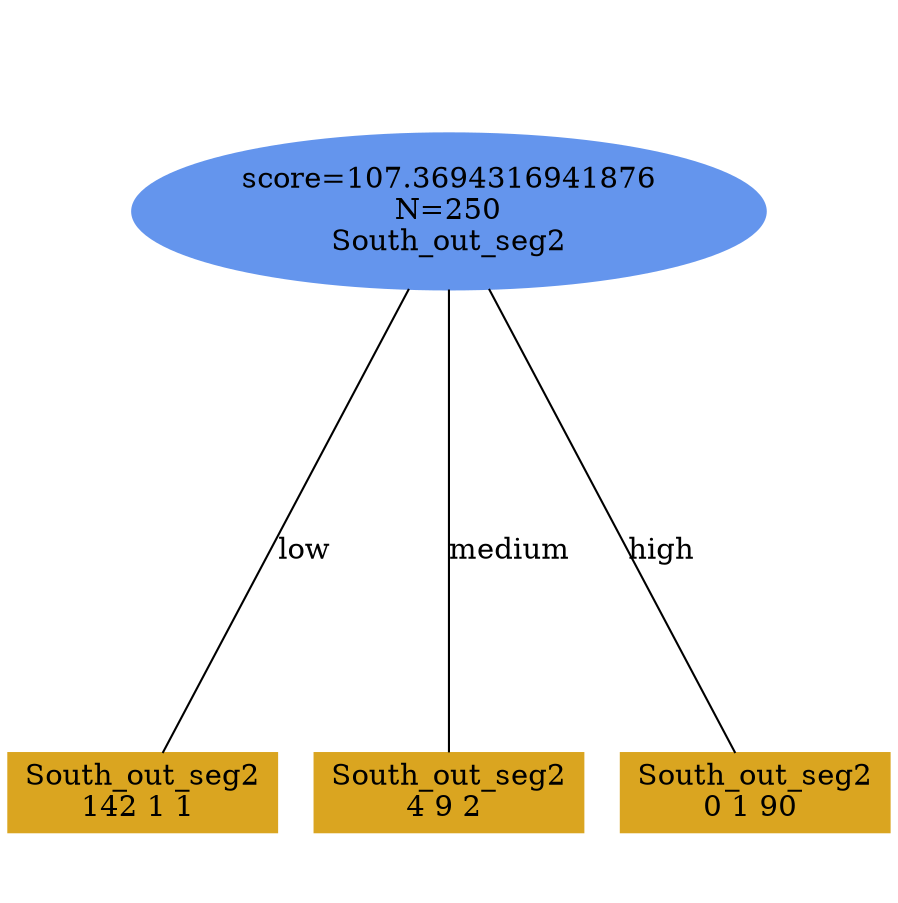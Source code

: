 digraph "DD" {
size = "7.5,10"
ratio=1.0;
center = true;
edge [dir = none];
{ rank = same; node [shape=ellipse, style=filled, color=cornflowerblue];"5910" [label="score=107.3694316941876\nN=250\nSouth_out_seg2"];}
{ rank = same; node [shape=box, style=filled, color=goldenrod];"5911" [label="South_out_seg2\n142 1 1 "];}
{ rank = same; node [shape=box, style=filled, color=goldenrod];"5912" [label="South_out_seg2\n4 9 2 "];}
{ rank = same; node [shape=box, style=filled, color=goldenrod];"5913" [label="South_out_seg2\n0 1 90 "];}
"5910" -> "5911" [label = "low"];
"5910" -> "5912" [label = "medium"];
"5910" -> "5913" [label = "high"];

}
